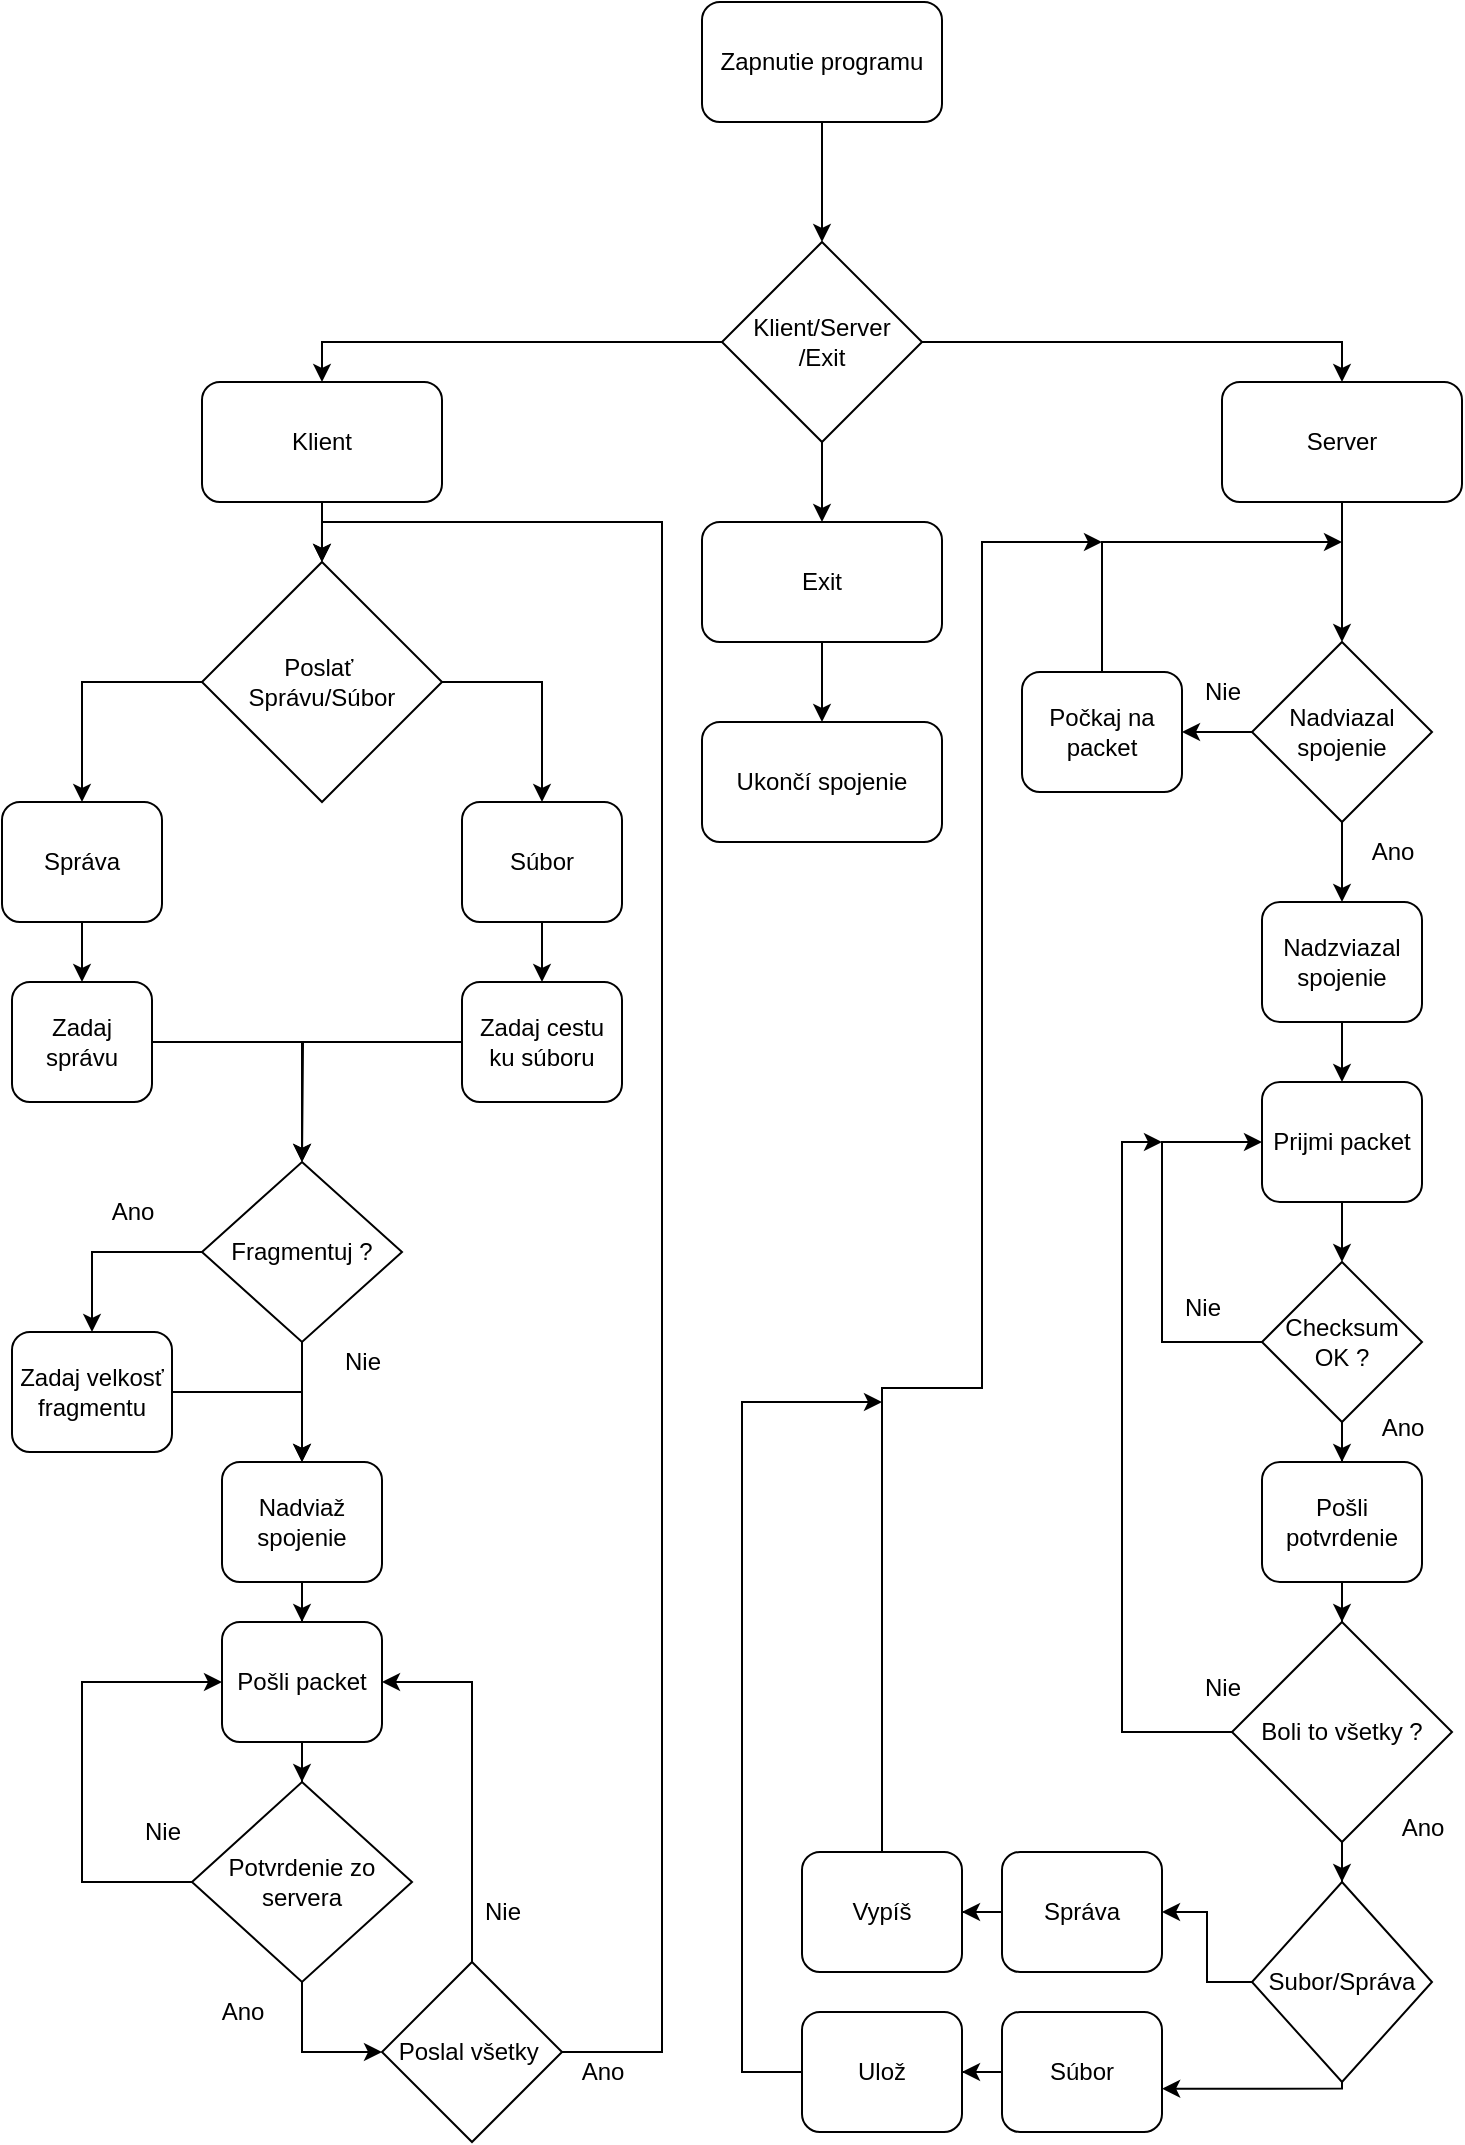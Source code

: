 <mxfile version="22.1.3" type="device">
  <diagram name="Page-1" id="xKOItB6Ztj9TnyzCL-dI">
    <mxGraphModel dx="1009" dy="649" grid="1" gridSize="10" guides="1" tooltips="1" connect="1" arrows="1" fold="1" page="1" pageScale="1" pageWidth="850" pageHeight="1100" math="0" shadow="0">
      <root>
        <mxCell id="0" />
        <mxCell id="1" parent="0" />
        <mxCell id="Kho3y71CLKbO8eLmow51-4" style="edgeStyle=orthogonalEdgeStyle;rounded=0;orthogonalLoop=1;jettySize=auto;html=1;entryX=0.5;entryY=0;entryDx=0;entryDy=0;" edge="1" parent="1" source="Kho3y71CLKbO8eLmow51-1" target="Kho3y71CLKbO8eLmow51-2">
          <mxGeometry relative="1" as="geometry" />
        </mxCell>
        <mxCell id="Kho3y71CLKbO8eLmow51-1" value="Zapnutie programu" style="rounded=1;whiteSpace=wrap;html=1;" vertex="1" parent="1">
          <mxGeometry x="350" y="20" width="120" height="60" as="geometry" />
        </mxCell>
        <mxCell id="Kho3y71CLKbO8eLmow51-6" style="edgeStyle=orthogonalEdgeStyle;rounded=0;orthogonalLoop=1;jettySize=auto;html=1;entryX=0.5;entryY=0;entryDx=0;entryDy=0;" edge="1" parent="1" source="Kho3y71CLKbO8eLmow51-2" target="Kho3y71CLKbO8eLmow51-5">
          <mxGeometry relative="1" as="geometry" />
        </mxCell>
        <mxCell id="Kho3y71CLKbO8eLmow51-10" style="edgeStyle=orthogonalEdgeStyle;rounded=0;orthogonalLoop=1;jettySize=auto;html=1;entryX=0.5;entryY=0;entryDx=0;entryDy=0;" edge="1" parent="1" source="Kho3y71CLKbO8eLmow51-2" target="Kho3y71CLKbO8eLmow51-9">
          <mxGeometry relative="1" as="geometry" />
        </mxCell>
        <mxCell id="Kho3y71CLKbO8eLmow51-12" style="edgeStyle=orthogonalEdgeStyle;rounded=0;orthogonalLoop=1;jettySize=auto;html=1;entryX=0.5;entryY=0;entryDx=0;entryDy=0;" edge="1" parent="1" source="Kho3y71CLKbO8eLmow51-2" target="Kho3y71CLKbO8eLmow51-11">
          <mxGeometry relative="1" as="geometry" />
        </mxCell>
        <mxCell id="Kho3y71CLKbO8eLmow51-2" value="Klient/Server&lt;br&gt;/Exit" style="rhombus;whiteSpace=wrap;html=1;" vertex="1" parent="1">
          <mxGeometry x="360" y="140" width="100" height="100" as="geometry" />
        </mxCell>
        <mxCell id="Kho3y71CLKbO8eLmow51-8" style="edgeStyle=orthogonalEdgeStyle;rounded=0;orthogonalLoop=1;jettySize=auto;html=1;entryX=0.5;entryY=0;entryDx=0;entryDy=0;" edge="1" parent="1" source="Kho3y71CLKbO8eLmow51-5" target="Kho3y71CLKbO8eLmow51-7">
          <mxGeometry relative="1" as="geometry" />
        </mxCell>
        <mxCell id="Kho3y71CLKbO8eLmow51-5" value="Exit" style="rounded=1;whiteSpace=wrap;html=1;" vertex="1" parent="1">
          <mxGeometry x="350" y="280" width="120" height="60" as="geometry" />
        </mxCell>
        <mxCell id="Kho3y71CLKbO8eLmow51-7" value="Ukončí spojenie" style="rounded=1;whiteSpace=wrap;html=1;" vertex="1" parent="1">
          <mxGeometry x="350" y="380" width="120" height="60" as="geometry" />
        </mxCell>
        <mxCell id="Kho3y71CLKbO8eLmow51-60" style="edgeStyle=orthogonalEdgeStyle;rounded=0;orthogonalLoop=1;jettySize=auto;html=1;entryX=0.5;entryY=0;entryDx=0;entryDy=0;" edge="1" parent="1" source="Kho3y71CLKbO8eLmow51-9" target="Kho3y71CLKbO8eLmow51-59">
          <mxGeometry relative="1" as="geometry" />
        </mxCell>
        <mxCell id="Kho3y71CLKbO8eLmow51-9" value="Server" style="rounded=1;whiteSpace=wrap;html=1;" vertex="1" parent="1">
          <mxGeometry x="610" y="210" width="120" height="60" as="geometry" />
        </mxCell>
        <mxCell id="Kho3y71CLKbO8eLmow51-16" style="edgeStyle=orthogonalEdgeStyle;rounded=0;orthogonalLoop=1;jettySize=auto;html=1;entryX=0.5;entryY=0;entryDx=0;entryDy=0;" edge="1" parent="1" source="Kho3y71CLKbO8eLmow51-11" target="Kho3y71CLKbO8eLmow51-15">
          <mxGeometry relative="1" as="geometry" />
        </mxCell>
        <mxCell id="Kho3y71CLKbO8eLmow51-11" value="Klient" style="rounded=1;whiteSpace=wrap;html=1;" vertex="1" parent="1">
          <mxGeometry x="100" y="210" width="120" height="60" as="geometry" />
        </mxCell>
        <mxCell id="Kho3y71CLKbO8eLmow51-18" style="edgeStyle=orthogonalEdgeStyle;rounded=0;orthogonalLoop=1;jettySize=auto;html=1;entryX=0.5;entryY=0;entryDx=0;entryDy=0;" edge="1" parent="1" source="Kho3y71CLKbO8eLmow51-15" target="Kho3y71CLKbO8eLmow51-17">
          <mxGeometry relative="1" as="geometry" />
        </mxCell>
        <mxCell id="Kho3y71CLKbO8eLmow51-20" style="edgeStyle=orthogonalEdgeStyle;rounded=0;orthogonalLoop=1;jettySize=auto;html=1;entryX=0.5;entryY=0;entryDx=0;entryDy=0;" edge="1" parent="1" source="Kho3y71CLKbO8eLmow51-15" target="Kho3y71CLKbO8eLmow51-19">
          <mxGeometry relative="1" as="geometry" />
        </mxCell>
        <mxCell id="Kho3y71CLKbO8eLmow51-15" value="Poslať&amp;nbsp;&lt;br&gt;Správu/Súbor&lt;br&gt;" style="rhombus;whiteSpace=wrap;html=1;" vertex="1" parent="1">
          <mxGeometry x="100" y="300" width="120" height="120" as="geometry" />
        </mxCell>
        <mxCell id="Kho3y71CLKbO8eLmow51-26" style="edgeStyle=orthogonalEdgeStyle;rounded=0;orthogonalLoop=1;jettySize=auto;html=1;entryX=0.5;entryY=0;entryDx=0;entryDy=0;" edge="1" parent="1" source="Kho3y71CLKbO8eLmow51-17" target="Kho3y71CLKbO8eLmow51-21">
          <mxGeometry relative="1" as="geometry" />
        </mxCell>
        <mxCell id="Kho3y71CLKbO8eLmow51-17" value="Správa" style="rounded=1;whiteSpace=wrap;html=1;" vertex="1" parent="1">
          <mxGeometry y="420" width="80" height="60" as="geometry" />
        </mxCell>
        <mxCell id="Kho3y71CLKbO8eLmow51-27" style="edgeStyle=orthogonalEdgeStyle;rounded=0;orthogonalLoop=1;jettySize=auto;html=1;" edge="1" parent="1" source="Kho3y71CLKbO8eLmow51-19" target="Kho3y71CLKbO8eLmow51-22">
          <mxGeometry relative="1" as="geometry" />
        </mxCell>
        <mxCell id="Kho3y71CLKbO8eLmow51-19" value="Súbor" style="rounded=1;whiteSpace=wrap;html=1;" vertex="1" parent="1">
          <mxGeometry x="230" y="420" width="80" height="60" as="geometry" />
        </mxCell>
        <mxCell id="Kho3y71CLKbO8eLmow51-28" style="edgeStyle=orthogonalEdgeStyle;rounded=0;orthogonalLoop=1;jettySize=auto;html=1;entryX=0.5;entryY=0;entryDx=0;entryDy=0;" edge="1" parent="1" source="Kho3y71CLKbO8eLmow51-21" target="Kho3y71CLKbO8eLmow51-25">
          <mxGeometry relative="1" as="geometry" />
        </mxCell>
        <mxCell id="Kho3y71CLKbO8eLmow51-21" value="Zadaj správu" style="rounded=1;whiteSpace=wrap;html=1;" vertex="1" parent="1">
          <mxGeometry x="5" y="510" width="70" height="60" as="geometry" />
        </mxCell>
        <mxCell id="Kho3y71CLKbO8eLmow51-29" style="edgeStyle=orthogonalEdgeStyle;rounded=0;orthogonalLoop=1;jettySize=auto;html=1;" edge="1" parent="1" source="Kho3y71CLKbO8eLmow51-22">
          <mxGeometry relative="1" as="geometry">
            <mxPoint x="150" y="600" as="targetPoint" />
          </mxGeometry>
        </mxCell>
        <mxCell id="Kho3y71CLKbO8eLmow51-22" value="Zadaj cestu ku súboru" style="rounded=1;whiteSpace=wrap;html=1;" vertex="1" parent="1">
          <mxGeometry x="230" y="510" width="80" height="60" as="geometry" />
        </mxCell>
        <mxCell id="Kho3y71CLKbO8eLmow51-34" style="edgeStyle=orthogonalEdgeStyle;rounded=0;orthogonalLoop=1;jettySize=auto;html=1;entryX=0.5;entryY=0;entryDx=0;entryDy=0;" edge="1" parent="1" source="Kho3y71CLKbO8eLmow51-25" target="Kho3y71CLKbO8eLmow51-33">
          <mxGeometry relative="1" as="geometry" />
        </mxCell>
        <mxCell id="Kho3y71CLKbO8eLmow51-35" style="edgeStyle=orthogonalEdgeStyle;rounded=0;orthogonalLoop=1;jettySize=auto;html=1;" edge="1" parent="1" source="Kho3y71CLKbO8eLmow51-25" target="Kho3y71CLKbO8eLmow51-31">
          <mxGeometry relative="1" as="geometry" />
        </mxCell>
        <mxCell id="Kho3y71CLKbO8eLmow51-25" value="Fragmentuj ?" style="rhombus;whiteSpace=wrap;html=1;" vertex="1" parent="1">
          <mxGeometry x="100" y="600" width="100" height="90" as="geometry" />
        </mxCell>
        <mxCell id="Kho3y71CLKbO8eLmow51-44" style="edgeStyle=orthogonalEdgeStyle;rounded=0;orthogonalLoop=1;jettySize=auto;html=1;" edge="1" parent="1" source="Kho3y71CLKbO8eLmow51-31" target="Kho3y71CLKbO8eLmow51-43">
          <mxGeometry relative="1" as="geometry" />
        </mxCell>
        <mxCell id="Kho3y71CLKbO8eLmow51-31" value="Nadviaž spojenie" style="rounded=1;whiteSpace=wrap;html=1;" vertex="1" parent="1">
          <mxGeometry x="110" y="750" width="80" height="60" as="geometry" />
        </mxCell>
        <mxCell id="Kho3y71CLKbO8eLmow51-42" style="edgeStyle=orthogonalEdgeStyle;rounded=0;orthogonalLoop=1;jettySize=auto;html=1;entryX=0.5;entryY=0;entryDx=0;entryDy=0;" edge="1" parent="1" source="Kho3y71CLKbO8eLmow51-33" target="Kho3y71CLKbO8eLmow51-31">
          <mxGeometry relative="1" as="geometry" />
        </mxCell>
        <mxCell id="Kho3y71CLKbO8eLmow51-33" value="Zadaj velkosť&lt;br&gt;fragmentu" style="rounded=1;whiteSpace=wrap;html=1;" vertex="1" parent="1">
          <mxGeometry x="5" y="685" width="80" height="60" as="geometry" />
        </mxCell>
        <mxCell id="Kho3y71CLKbO8eLmow51-36" value="Ano" style="text;html=1;align=center;verticalAlign=middle;resizable=0;points=[];autosize=1;strokeColor=none;fillColor=none;" vertex="1" parent="1">
          <mxGeometry x="45" y="610" width="40" height="30" as="geometry" />
        </mxCell>
        <mxCell id="Kho3y71CLKbO8eLmow51-38" value="Nie" style="text;html=1;align=center;verticalAlign=middle;resizable=0;points=[];autosize=1;strokeColor=none;fillColor=none;" vertex="1" parent="1">
          <mxGeometry x="160" y="685" width="40" height="30" as="geometry" />
        </mxCell>
        <mxCell id="Kho3y71CLKbO8eLmow51-47" style="edgeStyle=orthogonalEdgeStyle;rounded=0;orthogonalLoop=1;jettySize=auto;html=1;entryX=0.5;entryY=0;entryDx=0;entryDy=0;" edge="1" parent="1" source="Kho3y71CLKbO8eLmow51-43" target="Kho3y71CLKbO8eLmow51-46">
          <mxGeometry relative="1" as="geometry" />
        </mxCell>
        <mxCell id="Kho3y71CLKbO8eLmow51-43" value="Pošli packet" style="rounded=1;whiteSpace=wrap;html=1;" vertex="1" parent="1">
          <mxGeometry x="110" y="830" width="80" height="60" as="geometry" />
        </mxCell>
        <mxCell id="Kho3y71CLKbO8eLmow51-49" style="edgeStyle=orthogonalEdgeStyle;rounded=0;orthogonalLoop=1;jettySize=auto;html=1;entryX=0;entryY=0.5;entryDx=0;entryDy=0;" edge="1" parent="1" source="Kho3y71CLKbO8eLmow51-46" target="Kho3y71CLKbO8eLmow51-43">
          <mxGeometry relative="1" as="geometry">
            <mxPoint x="30" y="780" as="targetPoint" />
            <Array as="points">
              <mxPoint x="40" y="960" />
              <mxPoint x="40" y="860" />
            </Array>
          </mxGeometry>
        </mxCell>
        <mxCell id="Kho3y71CLKbO8eLmow51-53" style="edgeStyle=orthogonalEdgeStyle;rounded=0;orthogonalLoop=1;jettySize=auto;html=1;entryX=0;entryY=0.5;entryDx=0;entryDy=0;" edge="1" parent="1" source="Kho3y71CLKbO8eLmow51-46" target="Kho3y71CLKbO8eLmow51-52">
          <mxGeometry relative="1" as="geometry" />
        </mxCell>
        <mxCell id="Kho3y71CLKbO8eLmow51-46" value="Potvrdenie zo servera" style="rhombus;whiteSpace=wrap;html=1;" vertex="1" parent="1">
          <mxGeometry x="95" y="910" width="110" height="100" as="geometry" />
        </mxCell>
        <mxCell id="Kho3y71CLKbO8eLmow51-48" value="Nie" style="text;html=1;align=center;verticalAlign=middle;resizable=0;points=[];autosize=1;strokeColor=none;fillColor=none;" vertex="1" parent="1">
          <mxGeometry x="60" y="920" width="40" height="30" as="geometry" />
        </mxCell>
        <mxCell id="Kho3y71CLKbO8eLmow51-50" value="Ano" style="text;html=1;align=center;verticalAlign=middle;resizable=0;points=[];autosize=1;strokeColor=none;fillColor=none;" vertex="1" parent="1">
          <mxGeometry x="100" y="1010" width="40" height="30" as="geometry" />
        </mxCell>
        <mxCell id="Kho3y71CLKbO8eLmow51-54" style="edgeStyle=orthogonalEdgeStyle;rounded=0;orthogonalLoop=1;jettySize=auto;html=1;entryX=1;entryY=0.5;entryDx=0;entryDy=0;" edge="1" parent="1" source="Kho3y71CLKbO8eLmow51-52" target="Kho3y71CLKbO8eLmow51-43">
          <mxGeometry relative="1" as="geometry" />
        </mxCell>
        <mxCell id="Kho3y71CLKbO8eLmow51-56" style="edgeStyle=orthogonalEdgeStyle;rounded=0;orthogonalLoop=1;jettySize=auto;html=1;entryX=0.5;entryY=0;entryDx=0;entryDy=0;" edge="1" parent="1">
          <mxGeometry relative="1" as="geometry">
            <mxPoint x="159.96" y="299.96" as="targetPoint" />
            <mxPoint x="279.96" y="1044.96" as="sourcePoint" />
            <Array as="points">
              <mxPoint x="330" y="1045" />
              <mxPoint x="330" y="280" />
              <mxPoint x="160" y="280" />
            </Array>
          </mxGeometry>
        </mxCell>
        <mxCell id="Kho3y71CLKbO8eLmow51-52" value="Poslal všetky&amp;nbsp;" style="rhombus;whiteSpace=wrap;html=1;" vertex="1" parent="1">
          <mxGeometry x="190" y="1000" width="90" height="90" as="geometry" />
        </mxCell>
        <mxCell id="Kho3y71CLKbO8eLmow51-55" value="Nie" style="text;html=1;align=center;verticalAlign=middle;resizable=0;points=[];autosize=1;strokeColor=none;fillColor=none;" vertex="1" parent="1">
          <mxGeometry x="230" y="960" width="40" height="30" as="geometry" />
        </mxCell>
        <mxCell id="Kho3y71CLKbO8eLmow51-57" value="Ano" style="text;html=1;align=center;verticalAlign=middle;resizable=0;points=[];autosize=1;strokeColor=none;fillColor=none;" vertex="1" parent="1">
          <mxGeometry x="280" y="1040" width="40" height="30" as="geometry" />
        </mxCell>
        <mxCell id="Kho3y71CLKbO8eLmow51-67" style="edgeStyle=orthogonalEdgeStyle;rounded=0;orthogonalLoop=1;jettySize=auto;html=1;entryX=1;entryY=0.5;entryDx=0;entryDy=0;" edge="1" parent="1" source="Kho3y71CLKbO8eLmow51-59" target="Kho3y71CLKbO8eLmow51-66">
          <mxGeometry relative="1" as="geometry" />
        </mxCell>
        <mxCell id="Kho3y71CLKbO8eLmow51-73" style="edgeStyle=orthogonalEdgeStyle;rounded=0;orthogonalLoop=1;jettySize=auto;html=1;entryX=0.5;entryY=0;entryDx=0;entryDy=0;" edge="1" parent="1" source="Kho3y71CLKbO8eLmow51-59" target="Kho3y71CLKbO8eLmow51-71">
          <mxGeometry relative="1" as="geometry" />
        </mxCell>
        <mxCell id="Kho3y71CLKbO8eLmow51-59" value="Nadviazal spojenie" style="rhombus;whiteSpace=wrap;html=1;" vertex="1" parent="1">
          <mxGeometry x="625" y="340" width="90" height="90" as="geometry" />
        </mxCell>
        <mxCell id="Kho3y71CLKbO8eLmow51-61" value="Nie" style="text;html=1;align=center;verticalAlign=middle;resizable=0;points=[];autosize=1;strokeColor=none;fillColor=none;" vertex="1" parent="1">
          <mxGeometry x="590" y="350" width="40" height="30" as="geometry" />
        </mxCell>
        <mxCell id="Kho3y71CLKbO8eLmow51-68" style="edgeStyle=orthogonalEdgeStyle;rounded=0;orthogonalLoop=1;jettySize=auto;html=1;" edge="1" parent="1" source="Kho3y71CLKbO8eLmow51-66">
          <mxGeometry relative="1" as="geometry">
            <mxPoint x="670" y="290" as="targetPoint" />
            <Array as="points">
              <mxPoint x="550" y="290" />
            </Array>
          </mxGeometry>
        </mxCell>
        <mxCell id="Kho3y71CLKbO8eLmow51-66" value="Počkaj na packet" style="rounded=1;whiteSpace=wrap;html=1;" vertex="1" parent="1">
          <mxGeometry x="510" y="355" width="80" height="60" as="geometry" />
        </mxCell>
        <mxCell id="Kho3y71CLKbO8eLmow51-69" value="Ano" style="text;html=1;align=center;verticalAlign=middle;resizable=0;points=[];autosize=1;strokeColor=none;fillColor=none;" vertex="1" parent="1">
          <mxGeometry x="675" y="430" width="40" height="30" as="geometry" />
        </mxCell>
        <mxCell id="Kho3y71CLKbO8eLmow51-75" style="edgeStyle=orthogonalEdgeStyle;rounded=0;orthogonalLoop=1;jettySize=auto;html=1;entryX=0.5;entryY=0;entryDx=0;entryDy=0;" edge="1" parent="1" source="Kho3y71CLKbO8eLmow51-71" target="Kho3y71CLKbO8eLmow51-74">
          <mxGeometry relative="1" as="geometry" />
        </mxCell>
        <mxCell id="Kho3y71CLKbO8eLmow51-71" value="Nadzviazal spojenie" style="rounded=1;whiteSpace=wrap;html=1;" vertex="1" parent="1">
          <mxGeometry x="630" y="470" width="80" height="60" as="geometry" />
        </mxCell>
        <mxCell id="Kho3y71CLKbO8eLmow51-79" style="edgeStyle=orthogonalEdgeStyle;rounded=0;orthogonalLoop=1;jettySize=auto;html=1;entryX=0.5;entryY=0;entryDx=0;entryDy=0;" edge="1" parent="1" source="Kho3y71CLKbO8eLmow51-74" target="Kho3y71CLKbO8eLmow51-76">
          <mxGeometry relative="1" as="geometry" />
        </mxCell>
        <mxCell id="Kho3y71CLKbO8eLmow51-74" value="Prijmi packet" style="rounded=1;whiteSpace=wrap;html=1;" vertex="1" parent="1">
          <mxGeometry x="630" y="560" width="80" height="60" as="geometry" />
        </mxCell>
        <mxCell id="Kho3y71CLKbO8eLmow51-77" style="edgeStyle=orthogonalEdgeStyle;rounded=0;orthogonalLoop=1;jettySize=auto;html=1;entryX=0;entryY=0.5;entryDx=0;entryDy=0;" edge="1" parent="1" source="Kho3y71CLKbO8eLmow51-76" target="Kho3y71CLKbO8eLmow51-74">
          <mxGeometry relative="1" as="geometry">
            <Array as="points">
              <mxPoint x="580" y="690" />
              <mxPoint x="580" y="590" />
            </Array>
          </mxGeometry>
        </mxCell>
        <mxCell id="Kho3y71CLKbO8eLmow51-84" style="edgeStyle=orthogonalEdgeStyle;rounded=0;orthogonalLoop=1;jettySize=auto;html=1;entryX=0.5;entryY=0;entryDx=0;entryDy=0;" edge="1" parent="1" source="Kho3y71CLKbO8eLmow51-76" target="Kho3y71CLKbO8eLmow51-83">
          <mxGeometry relative="1" as="geometry" />
        </mxCell>
        <mxCell id="Kho3y71CLKbO8eLmow51-76" value="Checksum&lt;br&gt;OK ?" style="rhombus;whiteSpace=wrap;html=1;" vertex="1" parent="1">
          <mxGeometry x="630" y="650" width="80" height="80" as="geometry" />
        </mxCell>
        <mxCell id="Kho3y71CLKbO8eLmow51-78" value="Nie" style="text;html=1;align=center;verticalAlign=middle;resizable=0;points=[];autosize=1;strokeColor=none;fillColor=none;" vertex="1" parent="1">
          <mxGeometry x="580" y="658" width="40" height="30" as="geometry" />
        </mxCell>
        <mxCell id="Kho3y71CLKbO8eLmow51-87" style="edgeStyle=orthogonalEdgeStyle;rounded=0;orthogonalLoop=1;jettySize=auto;html=1;entryX=0.5;entryY=0;entryDx=0;entryDy=0;" edge="1" parent="1" source="Kho3y71CLKbO8eLmow51-83" target="Kho3y71CLKbO8eLmow51-86">
          <mxGeometry relative="1" as="geometry" />
        </mxCell>
        <mxCell id="Kho3y71CLKbO8eLmow51-83" value="Pošli potvrdenie" style="rounded=1;whiteSpace=wrap;html=1;" vertex="1" parent="1">
          <mxGeometry x="630" y="750" width="80" height="60" as="geometry" />
        </mxCell>
        <mxCell id="Kho3y71CLKbO8eLmow51-85" value="Ano" style="text;html=1;align=center;verticalAlign=middle;resizable=0;points=[];autosize=1;strokeColor=none;fillColor=none;" vertex="1" parent="1">
          <mxGeometry x="680" y="718" width="40" height="30" as="geometry" />
        </mxCell>
        <mxCell id="Kho3y71CLKbO8eLmow51-89" style="edgeStyle=orthogonalEdgeStyle;rounded=0;orthogonalLoop=1;jettySize=auto;html=1;" edge="1" parent="1" source="Kho3y71CLKbO8eLmow51-86">
          <mxGeometry relative="1" as="geometry">
            <mxPoint x="580" y="590" as="targetPoint" />
            <Array as="points">
              <mxPoint x="560" y="885" />
              <mxPoint x="560" y="590" />
            </Array>
          </mxGeometry>
        </mxCell>
        <mxCell id="Kho3y71CLKbO8eLmow51-94" style="edgeStyle=orthogonalEdgeStyle;rounded=0;orthogonalLoop=1;jettySize=auto;html=1;entryX=0.5;entryY=0;entryDx=0;entryDy=0;" edge="1" parent="1" source="Kho3y71CLKbO8eLmow51-86" target="Kho3y71CLKbO8eLmow51-93">
          <mxGeometry relative="1" as="geometry" />
        </mxCell>
        <mxCell id="Kho3y71CLKbO8eLmow51-86" value="Boli to všetky ?" style="rhombus;whiteSpace=wrap;html=1;" vertex="1" parent="1">
          <mxGeometry x="615" y="830" width="110" height="110" as="geometry" />
        </mxCell>
        <mxCell id="Kho3y71CLKbO8eLmow51-88" value="Nie" style="text;html=1;align=center;verticalAlign=middle;resizable=0;points=[];autosize=1;strokeColor=none;fillColor=none;" vertex="1" parent="1">
          <mxGeometry x="590" y="848" width="40" height="30" as="geometry" />
        </mxCell>
        <mxCell id="Kho3y71CLKbO8eLmow51-90" value="Ano" style="text;html=1;align=center;verticalAlign=middle;resizable=0;points=[];autosize=1;strokeColor=none;fillColor=none;" vertex="1" parent="1">
          <mxGeometry x="690" y="918" width="40" height="30" as="geometry" />
        </mxCell>
        <mxCell id="Kho3y71CLKbO8eLmow51-97" style="edgeStyle=orthogonalEdgeStyle;rounded=0;orthogonalLoop=1;jettySize=auto;html=1;entryX=1;entryY=0.5;entryDx=0;entryDy=0;" edge="1" parent="1" source="Kho3y71CLKbO8eLmow51-93" target="Kho3y71CLKbO8eLmow51-95">
          <mxGeometry relative="1" as="geometry" />
        </mxCell>
        <mxCell id="Kho3y71CLKbO8eLmow51-93" value="Subor/Správa" style="rhombus;whiteSpace=wrap;html=1;" vertex="1" parent="1">
          <mxGeometry x="625" y="960" width="90" height="100" as="geometry" />
        </mxCell>
        <mxCell id="Kho3y71CLKbO8eLmow51-100" style="edgeStyle=orthogonalEdgeStyle;rounded=0;orthogonalLoop=1;jettySize=auto;html=1;entryX=1;entryY=0.5;entryDx=0;entryDy=0;" edge="1" parent="1" source="Kho3y71CLKbO8eLmow51-95" target="Kho3y71CLKbO8eLmow51-99">
          <mxGeometry relative="1" as="geometry" />
        </mxCell>
        <mxCell id="Kho3y71CLKbO8eLmow51-95" value="Správa" style="rounded=1;whiteSpace=wrap;html=1;" vertex="1" parent="1">
          <mxGeometry x="500" y="945" width="80" height="60" as="geometry" />
        </mxCell>
        <mxCell id="Kho3y71CLKbO8eLmow51-102" style="edgeStyle=orthogonalEdgeStyle;rounded=0;orthogonalLoop=1;jettySize=auto;html=1;entryX=1;entryY=0.5;entryDx=0;entryDy=0;" edge="1" parent="1" source="Kho3y71CLKbO8eLmow51-96" target="Kho3y71CLKbO8eLmow51-101">
          <mxGeometry relative="1" as="geometry" />
        </mxCell>
        <mxCell id="Kho3y71CLKbO8eLmow51-96" value="Súbor" style="rounded=1;whiteSpace=wrap;html=1;" vertex="1" parent="1">
          <mxGeometry x="500" y="1025" width="80" height="60" as="geometry" />
        </mxCell>
        <mxCell id="Kho3y71CLKbO8eLmow51-98" style="edgeStyle=orthogonalEdgeStyle;rounded=0;orthogonalLoop=1;jettySize=auto;html=1;entryX=1.001;entryY=0.639;entryDx=0;entryDy=0;entryPerimeter=0;exitX=0.5;exitY=1;exitDx=0;exitDy=0;" edge="1" parent="1" source="Kho3y71CLKbO8eLmow51-93" target="Kho3y71CLKbO8eLmow51-96">
          <mxGeometry relative="1" as="geometry">
            <Array as="points">
              <mxPoint x="670" y="1063" />
            </Array>
          </mxGeometry>
        </mxCell>
        <mxCell id="Kho3y71CLKbO8eLmow51-107" style="edgeStyle=orthogonalEdgeStyle;rounded=0;orthogonalLoop=1;jettySize=auto;html=1;" edge="1" parent="1" source="Kho3y71CLKbO8eLmow51-99">
          <mxGeometry relative="1" as="geometry">
            <mxPoint x="550" y="290" as="targetPoint" />
            <Array as="points">
              <mxPoint x="440" y="713" />
              <mxPoint x="490" y="713" />
              <mxPoint x="490" y="290" />
            </Array>
          </mxGeometry>
        </mxCell>
        <mxCell id="Kho3y71CLKbO8eLmow51-99" value="Vypíš" style="rounded=1;whiteSpace=wrap;html=1;" vertex="1" parent="1">
          <mxGeometry x="400" y="945" width="80" height="60" as="geometry" />
        </mxCell>
        <mxCell id="Kho3y71CLKbO8eLmow51-108" style="edgeStyle=orthogonalEdgeStyle;rounded=0;orthogonalLoop=1;jettySize=auto;html=1;exitX=0;exitY=0.5;exitDx=0;exitDy=0;" edge="1" parent="1" source="Kho3y71CLKbO8eLmow51-101">
          <mxGeometry relative="1" as="geometry">
            <mxPoint x="440" y="720" as="targetPoint" />
            <Array as="points">
              <mxPoint x="370" y="1055" />
              <mxPoint x="370" y="720" />
              <mxPoint x="440" y="720" />
            </Array>
          </mxGeometry>
        </mxCell>
        <mxCell id="Kho3y71CLKbO8eLmow51-101" value="Ulož" style="rounded=1;whiteSpace=wrap;html=1;" vertex="1" parent="1">
          <mxGeometry x="400" y="1025" width="80" height="60" as="geometry" />
        </mxCell>
      </root>
    </mxGraphModel>
  </diagram>
</mxfile>
